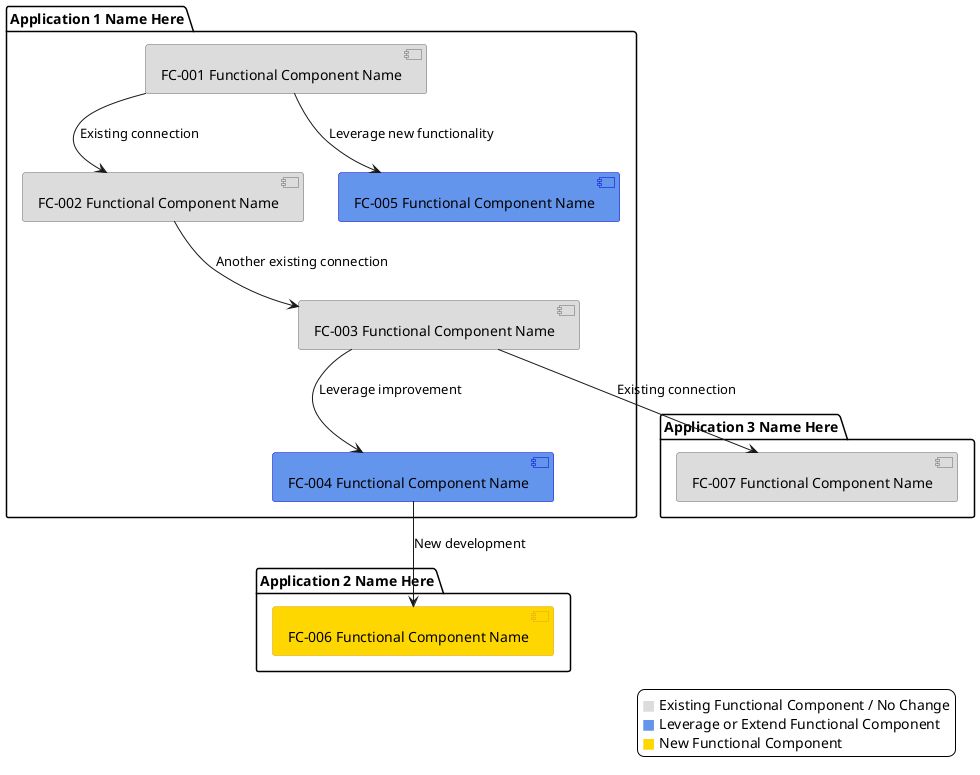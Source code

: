 @startuml

skinparam componentStyle uml2
skinparam LegendBackgroundColor white

skinparam component<<Existing>> {
  BackgroundColor Gainsboro
  BorderColor DimGrey
}

skinparam component<<Leverage>> {
  BackgroundColor CornflowerBlue
  BorderColor MediumBlue
}

skinparam component<<New>> {
  BackgroundColor Gold
  BorderColor GoldenRod
}

' Hide the stereotype labels
hide stereotype

' Define applications
package "Application 1 Name Here" {
  [FC-001 Functional Component Name] as FC1 <<Existing>>
  [FC-002 Functional Component Name] as FC2 <<Existing>>
  [FC-003 Functional Component Name] as FC3 <<Existing>>
  [FC-004 Functional Component Name] as FC4 <<Leverage>>
  [FC-005 Functional Component Name] as FC5 <<Leverage>>
}

package "Application 2 Name Here" {
  [FC-006 Functional Component Name] as FC6 <<New>>
}

package "Application 3 Name Here" {
  [FC-007 Functional Component Name] as FC7 <<Existing>>
}

' Define relations between the functional components
FC1 --> FC2 : "Existing connection"
FC2 --> FC3 : "Another existing connection"
FC3 --> FC4 : "Leverage improvement"
FC1 --> FC5 : "Leverage new functionality"
FC4 --> FC6 : "New development"
FC3 --> FC7 : "Existing connection"

' Apply styles to relationships based on the type (Existing, Leverage, or New)
FC1 -[hidden]- FC2 : Existing
FC2 -[hidden]- FC3 : Existing
FC3 -[hidden]down-> FC4 : Leverage
FC1 -[hidden]down-> FC5 : Leverage
FC4 -[hidden]right-> FC6 : New
FC3 -[hidden]- FC7 : Existing

' Legend with color boxes
legend right
<color Gainsboro>■</color> Existing Functional Component / No Change
<color CornflowerBlue>■</color> Leverage or Extend Functional Component
<color Gold>■</color> New Functional Component
endlegend

@enduml